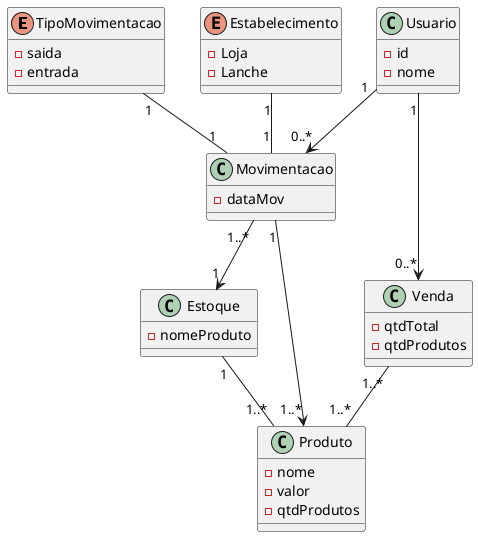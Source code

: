 @startuml

    enum TipoMovimentacao{
        - saida
        - entrada

    }

    enum Estabelecimento{
        - Loja
        - Lanche
    }


    class Usuario{
        -id
        - nome

    }

    class Movimentacao{
        - dataMov
    }

    class Estoque{
        - nomeProduto
    }

    class Produto{
        - nome
        - valor
        - qtdProdutos
    }

    class Venda{
        - qtdTotal
        - qtdProdutos
    }

    Usuario "1" --> "0..*" Venda
    Usuario "1" --> "0..*" Movimentacao

    Movimentacao "1" --> "1..*" Produto
    Movimentacao "1..*" --> "1" Estoque

    Venda "1..*" -- "1..*" Produto

    Estoque "1" -- "1..*" Produto

    TipoMovimentacao "1" -- "1" Movimentacao

    Estabelecimento "1" -- "1" Movimentacao





@enduml
